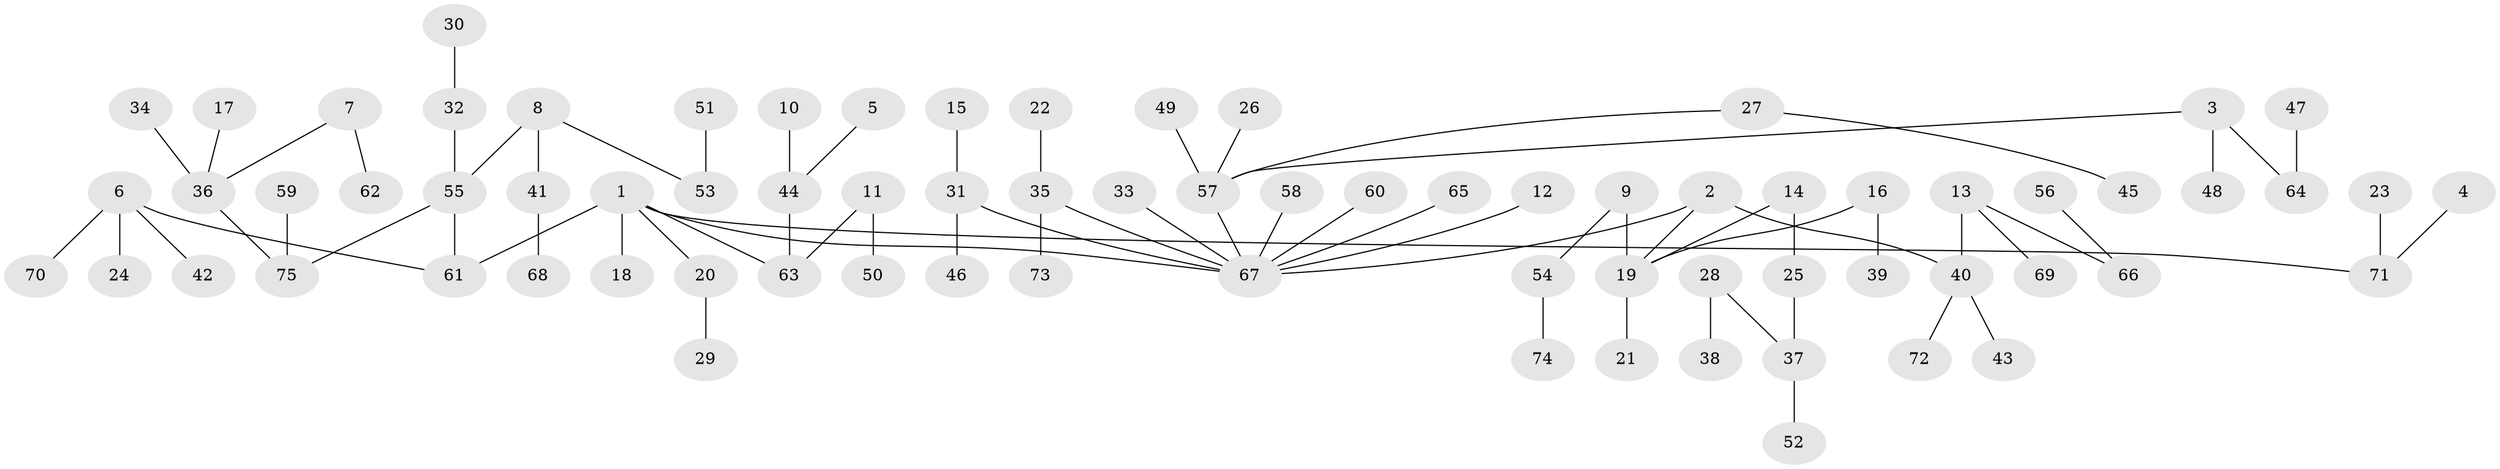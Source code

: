 // original degree distribution, {11: 0.008064516129032258, 6: 0.024193548387096774, 4: 0.056451612903225805, 3: 0.11290322580645161, 2: 0.1935483870967742, 5: 0.04838709677419355, 1: 0.5564516129032258}
// Generated by graph-tools (version 1.1) at 2025/37/03/04/25 23:37:18]
// undirected, 75 vertices, 74 edges
graph export_dot {
  node [color=gray90,style=filled];
  1;
  2;
  3;
  4;
  5;
  6;
  7;
  8;
  9;
  10;
  11;
  12;
  13;
  14;
  15;
  16;
  17;
  18;
  19;
  20;
  21;
  22;
  23;
  24;
  25;
  26;
  27;
  28;
  29;
  30;
  31;
  32;
  33;
  34;
  35;
  36;
  37;
  38;
  39;
  40;
  41;
  42;
  43;
  44;
  45;
  46;
  47;
  48;
  49;
  50;
  51;
  52;
  53;
  54;
  55;
  56;
  57;
  58;
  59;
  60;
  61;
  62;
  63;
  64;
  65;
  66;
  67;
  68;
  69;
  70;
  71;
  72;
  73;
  74;
  75;
  1 -- 18 [weight=1.0];
  1 -- 20 [weight=1.0];
  1 -- 61 [weight=1.0];
  1 -- 63 [weight=1.0];
  1 -- 67 [weight=1.0];
  1 -- 71 [weight=1.0];
  2 -- 19 [weight=1.0];
  2 -- 40 [weight=1.0];
  2 -- 67 [weight=1.0];
  3 -- 48 [weight=1.0];
  3 -- 57 [weight=1.0];
  3 -- 64 [weight=1.0];
  4 -- 71 [weight=1.0];
  5 -- 44 [weight=1.0];
  6 -- 24 [weight=1.0];
  6 -- 42 [weight=1.0];
  6 -- 61 [weight=1.0];
  6 -- 70 [weight=1.0];
  7 -- 36 [weight=1.0];
  7 -- 62 [weight=1.0];
  8 -- 41 [weight=1.0];
  8 -- 53 [weight=1.0];
  8 -- 55 [weight=1.0];
  9 -- 19 [weight=1.0];
  9 -- 54 [weight=1.0];
  10 -- 44 [weight=1.0];
  11 -- 50 [weight=1.0];
  11 -- 63 [weight=1.0];
  12 -- 67 [weight=1.0];
  13 -- 40 [weight=1.0];
  13 -- 66 [weight=1.0];
  13 -- 69 [weight=1.0];
  14 -- 19 [weight=1.0];
  14 -- 25 [weight=1.0];
  15 -- 31 [weight=1.0];
  16 -- 19 [weight=1.0];
  16 -- 39 [weight=1.0];
  17 -- 36 [weight=1.0];
  19 -- 21 [weight=1.0];
  20 -- 29 [weight=1.0];
  22 -- 35 [weight=1.0];
  23 -- 71 [weight=1.0];
  25 -- 37 [weight=1.0];
  26 -- 57 [weight=1.0];
  27 -- 45 [weight=1.0];
  27 -- 57 [weight=1.0];
  28 -- 37 [weight=1.0];
  28 -- 38 [weight=1.0];
  30 -- 32 [weight=1.0];
  31 -- 46 [weight=1.0];
  31 -- 67 [weight=1.0];
  32 -- 55 [weight=1.0];
  33 -- 67 [weight=1.0];
  34 -- 36 [weight=1.0];
  35 -- 67 [weight=1.0];
  35 -- 73 [weight=1.0];
  36 -- 75 [weight=1.0];
  37 -- 52 [weight=1.0];
  40 -- 43 [weight=1.0];
  40 -- 72 [weight=1.0];
  41 -- 68 [weight=1.0];
  44 -- 63 [weight=1.0];
  47 -- 64 [weight=1.0];
  49 -- 57 [weight=1.0];
  51 -- 53 [weight=1.0];
  54 -- 74 [weight=1.0];
  55 -- 61 [weight=1.0];
  55 -- 75 [weight=1.0];
  56 -- 66 [weight=1.0];
  57 -- 67 [weight=1.0];
  58 -- 67 [weight=1.0];
  59 -- 75 [weight=1.0];
  60 -- 67 [weight=1.0];
  65 -- 67 [weight=1.0];
}
